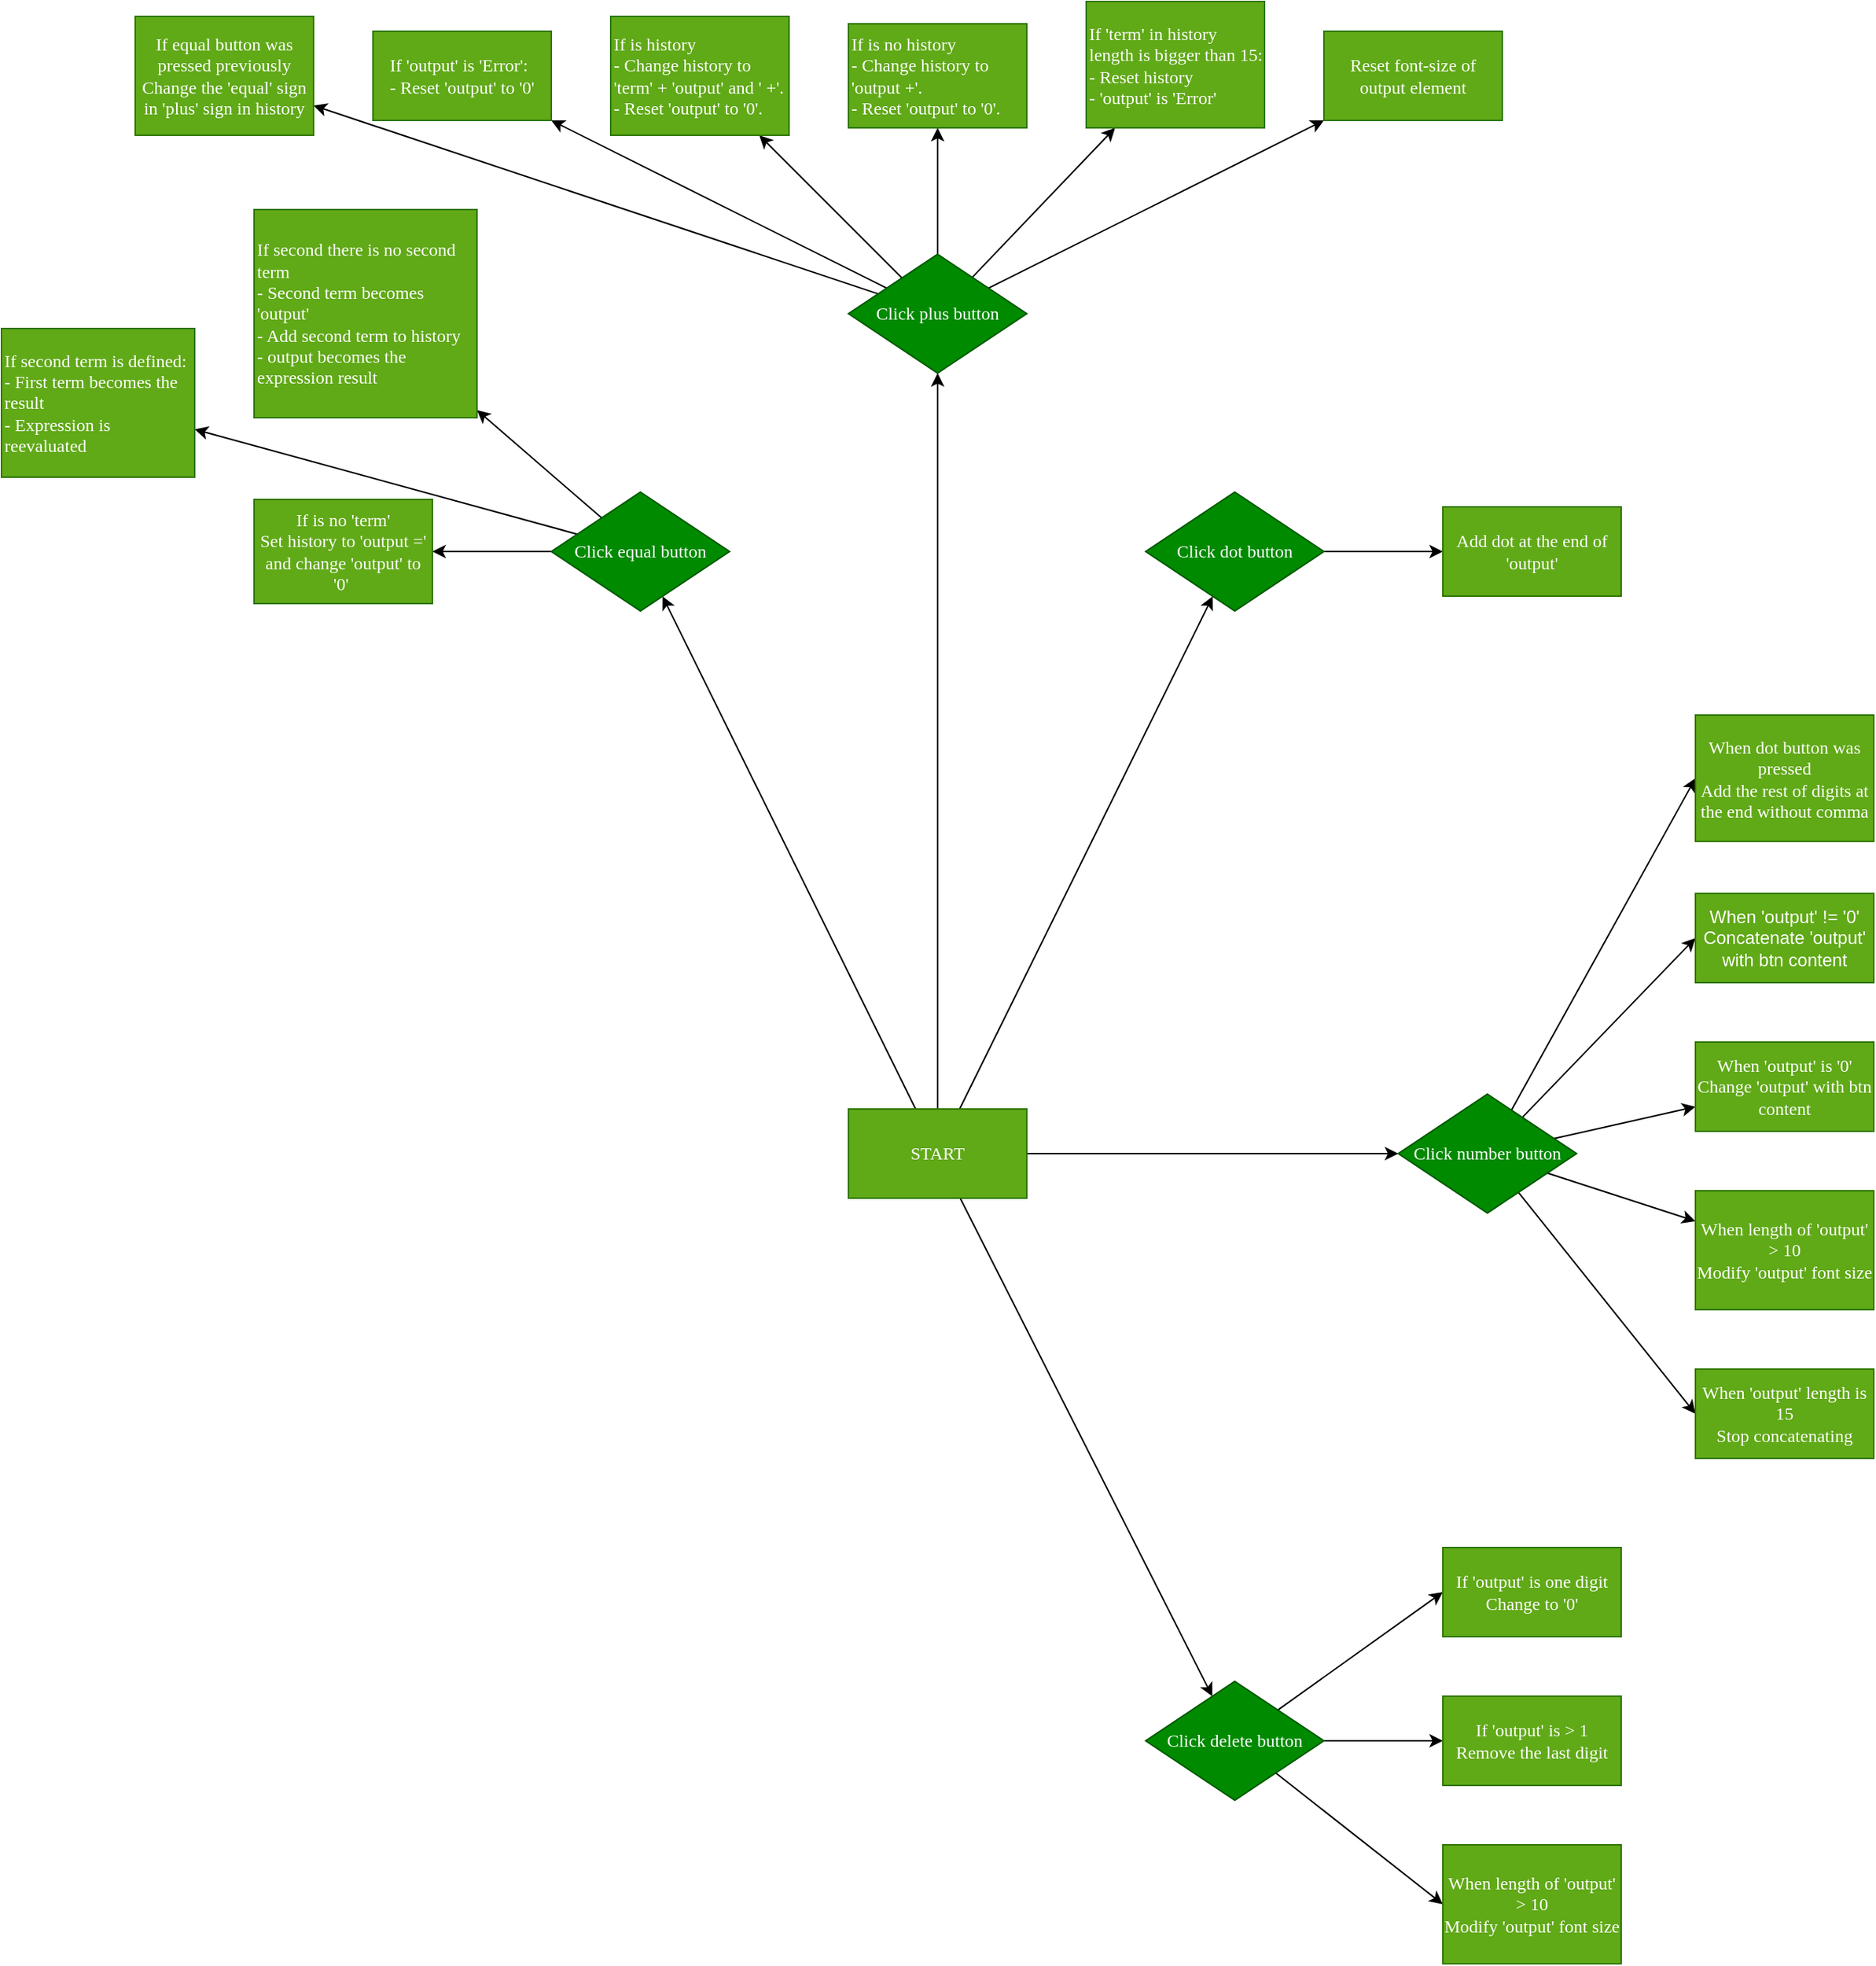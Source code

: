 <mxfile>
    <diagram id="CXw4BF-POYOjq-wwur1x" name="Page-1">
        <mxGraphModel dx="1067" dy="1757" grid="1" gridSize="10" guides="1" tooltips="1" connect="1" arrows="1" fold="1" page="1" pageScale="1" pageWidth="1654" pageHeight="1169" background="none" math="0" shadow="0">
            <root>
                <mxCell id="0"/>
                <mxCell id="1" parent="0"/>
                <mxCell id="54" value="" style="edgeStyle=none;html=1;" parent="1" source="45" target="53" edge="1">
                    <mxGeometry relative="1" as="geometry"/>
                </mxCell>
                <mxCell id="78" value="" style="edgeStyle=none;html=1;" parent="1" source="45" target="77" edge="1">
                    <mxGeometry relative="1" as="geometry"/>
                </mxCell>
                <mxCell id="92" value="" style="edgeStyle=none;html=1;" parent="1" source="45" target="91" edge="1">
                    <mxGeometry relative="1" as="geometry"/>
                </mxCell>
                <mxCell id="100" value="" style="edgeStyle=none;html=1;" parent="1" source="45" target="99" edge="1">
                    <mxGeometry relative="1" as="geometry"/>
                </mxCell>
                <mxCell id="114" value="" style="edgeStyle=none;html=1;" parent="1" source="45" target="113" edge="1">
                    <mxGeometry relative="1" as="geometry"/>
                </mxCell>
                <mxCell id="45" value="START" style="whiteSpace=wrap;html=1;fontFamily=Tahoma;fillColor=#60a917;fontColor=#ffffff;strokeColor=#2D7600;" parent="1" vertex="1">
                    <mxGeometry x="720" y="635" width="120" height="60" as="geometry"/>
                </mxCell>
                <mxCell id="69" value="" style="edgeStyle=none;html=1;" parent="1" source="53" target="68" edge="1">
                    <mxGeometry relative="1" as="geometry"/>
                </mxCell>
                <mxCell id="71" value="" style="edgeStyle=none;html=1;entryX=0;entryY=0.5;entryDx=0;entryDy=0;" parent="1" source="53" target="72" edge="1">
                    <mxGeometry relative="1" as="geometry">
                        <mxPoint x="1140" y="515" as="targetPoint"/>
                        <Array as="points"/>
                    </mxGeometry>
                </mxCell>
                <mxCell id="74" value="" style="edgeStyle=none;html=1;" parent="1" source="53" target="73" edge="1">
                    <mxGeometry relative="1" as="geometry">
                        <Array as="points"/>
                    </mxGeometry>
                </mxCell>
                <mxCell id="76" value="" style="edgeStyle=none;html=1;entryX=0;entryY=0.5;entryDx=0;entryDy=0;" parent="1" source="53" target="75" edge="1">
                    <mxGeometry relative="1" as="geometry"/>
                </mxCell>
                <mxCell id="96" value="" style="edgeStyle=none;html=1;entryX=0;entryY=0.5;entryDx=0;entryDy=0;" parent="1" source="53" target="95" edge="1">
                    <mxGeometry relative="1" as="geometry"/>
                </mxCell>
                <mxCell id="53" value="Click number button" style="rhombus;whiteSpace=wrap;html=1;fontFamily=Tahoma;fillColor=#008a00;strokeColor=#005700;fontColor=#ffffff;" parent="1" vertex="1">
                    <mxGeometry x="1090" y="625" width="120" height="80" as="geometry"/>
                </mxCell>
                <mxCell id="68" value="When 'output' is '0'&lt;br&gt;Change 'output' with btn content" style="whiteSpace=wrap;html=1;fontFamily=Tahoma;fillColor=#60a917;strokeColor=#2D7600;fontColor=#ffffff;" parent="1" vertex="1">
                    <mxGeometry x="1290" y="590" width="120" height="60" as="geometry"/>
                </mxCell>
                <mxCell id="72" value="When 'output' != '0'&lt;br&gt;Concatenate 'output' with btn content" style="whiteSpace=wrap;html=1;fillColor=#60a917;fontColor=#ffffff;strokeColor=#2D7600;" parent="1" vertex="1">
                    <mxGeometry x="1290" y="490" width="120" height="60" as="geometry"/>
                </mxCell>
                <mxCell id="73" value="When length of 'output' &amp;gt; 10&lt;br&gt;Modify 'output' font size" style="whiteSpace=wrap;html=1;fontFamily=Tahoma;fillColor=#60a917;strokeColor=#2D7600;fontColor=#ffffff;" parent="1" vertex="1">
                    <mxGeometry x="1290" y="690" width="120" height="80" as="geometry"/>
                </mxCell>
                <mxCell id="75" value="When 'output' length is 15&lt;br&gt;Stop concatenating" style="whiteSpace=wrap;html=1;fontFamily=Tahoma;fillColor=#60a917;strokeColor=#2D7600;fontColor=#ffffff;" parent="1" vertex="1">
                    <mxGeometry x="1290" y="810" width="120" height="60" as="geometry"/>
                </mxCell>
                <mxCell id="80" value="" style="edgeStyle=none;html=1;entryX=0;entryY=0.5;entryDx=0;entryDy=0;" parent="1" source="77" target="79" edge="1">
                    <mxGeometry relative="1" as="geometry"/>
                </mxCell>
                <mxCell id="82" value="" style="edgeStyle=none;html=1;entryX=0;entryY=0.5;entryDx=0;entryDy=0;" parent="1" source="77" target="81" edge="1">
                    <mxGeometry relative="1" as="geometry"/>
                </mxCell>
                <mxCell id="87" style="edgeStyle=none;html=1;entryX=0;entryY=0.5;entryDx=0;entryDy=0;" parent="1" source="77" target="86" edge="1">
                    <mxGeometry relative="1" as="geometry"/>
                </mxCell>
                <mxCell id="77" value="Click delete button" style="rhombus;whiteSpace=wrap;html=1;fontFamily=Tahoma;fillColor=#008a00;strokeColor=#005700;fontColor=#ffffff;" parent="1" vertex="1">
                    <mxGeometry x="920" y="1020" width="120" height="80" as="geometry"/>
                </mxCell>
                <mxCell id="79" value="If 'output' is one digit&lt;br&gt;Change to '0'" style="whiteSpace=wrap;html=1;fontFamily=Tahoma;fillColor=#60a917;strokeColor=#2D7600;fontColor=#ffffff;" parent="1" vertex="1">
                    <mxGeometry x="1120" y="930" width="120" height="60" as="geometry"/>
                </mxCell>
                <mxCell id="81" value="If 'output' is &amp;gt; 1&lt;br&gt;Remove the last digit" style="whiteSpace=wrap;html=1;fontFamily=Tahoma;fillColor=#60a917;strokeColor=#2D7600;fontColor=#ffffff;" parent="1" vertex="1">
                    <mxGeometry x="1120" y="1030" width="120" height="60" as="geometry"/>
                </mxCell>
                <mxCell id="86" value="When length of 'output' &amp;gt; 10&lt;br&gt;Modify 'output' font size" style="whiteSpace=wrap;html=1;fontFamily=Tahoma;fillColor=#60a917;strokeColor=#2D7600;fontColor=#ffffff;" parent="1" vertex="1">
                    <mxGeometry x="1120" y="1130" width="120" height="80" as="geometry"/>
                </mxCell>
                <mxCell id="94" value="" style="edgeStyle=none;html=1;" parent="1" source="91" target="93" edge="1">
                    <mxGeometry relative="1" as="geometry"/>
                </mxCell>
                <mxCell id="91" value="Click dot button" style="rhombus;whiteSpace=wrap;html=1;fontFamily=Tahoma;fillColor=#008a00;strokeColor=#005700;fontColor=#ffffff;" parent="1" vertex="1">
                    <mxGeometry x="920" y="220" width="120" height="80" as="geometry"/>
                </mxCell>
                <mxCell id="93" value="Add dot at the end of 'output'" style="whiteSpace=wrap;html=1;fontFamily=Tahoma;fillColor=#60a917;strokeColor=#2D7600;fontColor=#ffffff;" parent="1" vertex="1">
                    <mxGeometry x="1120" y="230" width="120" height="60" as="geometry"/>
                </mxCell>
                <mxCell id="95" value="When dot button was pressed&lt;br&gt;Add the rest of digits at the end without comma" style="whiteSpace=wrap;html=1;fontFamily=Tahoma;fillColor=#60a917;strokeColor=#2D7600;fontColor=#ffffff;" parent="1" vertex="1">
                    <mxGeometry x="1290" y="370" width="120" height="85" as="geometry"/>
                </mxCell>
                <mxCell id="102" value="" style="edgeStyle=none;html=1;" parent="1" source="99" target="101" edge="1">
                    <mxGeometry relative="1" as="geometry"/>
                </mxCell>
                <mxCell id="106" value="" style="edgeStyle=none;html=1;" parent="1" source="99" target="105" edge="1">
                    <mxGeometry relative="1" as="geometry"/>
                </mxCell>
                <mxCell id="108" value="" style="edgeStyle=none;html=1;" parent="1" source="99" target="107" edge="1">
                    <mxGeometry relative="1" as="geometry"/>
                </mxCell>
                <mxCell id="110" value="" style="edgeStyle=none;html=1;" parent="1" source="99" target="109" edge="1">
                    <mxGeometry relative="1" as="geometry"/>
                </mxCell>
                <mxCell id="112" value="" style="edgeStyle=none;html=1;" parent="1" source="99" target="111" edge="1">
                    <mxGeometry relative="1" as="geometry"/>
                </mxCell>
                <mxCell id="119" value="" style="edgeStyle=none;html=1;" parent="1" source="99" target="118" edge="1">
                    <mxGeometry relative="1" as="geometry"/>
                </mxCell>
                <mxCell id="99" value="Click plus button" style="rhombus;whiteSpace=wrap;html=1;fontFamily=Tahoma;fillColor=#008a00;strokeColor=#005700;fontColor=#ffffff;" parent="1" vertex="1">
                    <mxGeometry x="720" y="60" width="120" height="80" as="geometry"/>
                </mxCell>
                <mxCell id="101" value="If is no history&lt;br&gt;- Change history to 'output +'.&lt;br&gt;- Reset 'output' to '0'." style="whiteSpace=wrap;html=1;fontFamily=Tahoma;fillColor=#60a917;strokeColor=#2D7600;fontColor=#ffffff;align=left;" parent="1" vertex="1">
                    <mxGeometry x="720" y="-95" width="120" height="70" as="geometry"/>
                </mxCell>
                <mxCell id="105" value="If is history&lt;br&gt;- Change history to 'term' + 'output' and ' +'.&lt;br&gt;- Reset 'output' to '0'." style="whiteSpace=wrap;html=1;fontFamily=Tahoma;fillColor=#60a917;strokeColor=#2D7600;fontColor=#ffffff;align=left;" parent="1" vertex="1">
                    <mxGeometry x="560" y="-100" width="120" height="80" as="geometry"/>
                </mxCell>
                <mxCell id="107" value="If 'term' in history length is bigger than 15:&lt;br&gt;- Reset history&lt;br&gt;- 'output' is 'Error'" style="whiteSpace=wrap;html=1;fontFamily=Tahoma;fillColor=#60a917;strokeColor=#2D7600;fontColor=#ffffff;align=left;" parent="1" vertex="1">
                    <mxGeometry x="880" y="-110" width="120" height="85" as="geometry"/>
                </mxCell>
                <mxCell id="109" value="&lt;div style=&quot;text-align: left&quot;&gt;&lt;span&gt;If 'output' is 'Error':&lt;br&gt;- Reset 'output' to '0'&lt;/span&gt;&lt;/div&gt;" style="whiteSpace=wrap;html=1;fontFamily=Tahoma;fillColor=#60a917;strokeColor=#2D7600;fontColor=#ffffff;" parent="1" vertex="1">
                    <mxGeometry x="400" y="-90" width="120" height="60" as="geometry"/>
                </mxCell>
                <mxCell id="111" value="Reset font-size of output element" style="whiteSpace=wrap;html=1;fontFamily=Tahoma;fillColor=#60a917;strokeColor=#2D7600;fontColor=#ffffff;" parent="1" vertex="1">
                    <mxGeometry x="1040" y="-90" width="120" height="60" as="geometry"/>
                </mxCell>
                <mxCell id="116" value="" style="edgeStyle=none;html=1;" parent="1" source="113" target="115" edge="1">
                    <mxGeometry relative="1" as="geometry"/>
                </mxCell>
                <mxCell id="121" value="" style="edgeStyle=none;html=1;" edge="1" parent="1" source="113" target="120">
                    <mxGeometry relative="1" as="geometry"/>
                </mxCell>
                <mxCell id="123" value="" style="edgeStyle=none;html=1;" edge="1" parent="1" source="113" target="122">
                    <mxGeometry relative="1" as="geometry"/>
                </mxCell>
                <mxCell id="113" value="Click equal button" style="rhombus;whiteSpace=wrap;html=1;fontFamily=Tahoma;fillColor=#008a00;strokeColor=#005700;fontColor=#ffffff;" parent="1" vertex="1">
                    <mxGeometry x="520" y="220" width="120" height="80" as="geometry"/>
                </mxCell>
                <mxCell id="115" value="If is no 'term'&lt;br&gt;Set history to 'output =' and change 'output' to '0'&amp;nbsp;" style="whiteSpace=wrap;html=1;fontFamily=Tahoma;fillColor=#60a917;strokeColor=#2D7600;fontColor=#ffffff;" parent="1" vertex="1">
                    <mxGeometry x="320" y="225" width="120" height="70" as="geometry"/>
                </mxCell>
                <mxCell id="118" value="If equal button was pressed previously&lt;br&gt;Change the 'equal' sign in 'plus' sign in history" style="whiteSpace=wrap;html=1;fontFamily=Tahoma;fillColor=#60a917;strokeColor=#2D7600;fontColor=#ffffff;" parent="1" vertex="1">
                    <mxGeometry x="240" y="-100" width="120" height="80" as="geometry"/>
                </mxCell>
                <mxCell id="120" value="If second there is no second term&lt;br&gt;- Second term becomes 'output'&amp;nbsp;&lt;br&gt;- Add second term to history&lt;br&gt;- output becomes the expression result" style="whiteSpace=wrap;html=1;fontFamily=Tahoma;fillColor=#60a917;strokeColor=#2D7600;fontColor=#ffffff;align=left;" vertex="1" parent="1">
                    <mxGeometry x="320" y="30" width="150" height="140" as="geometry"/>
                </mxCell>
                <mxCell id="122" value="If second term is defined:&lt;br&gt;- First term becomes the result&lt;br&gt;- Expression is reevaluated" style="whiteSpace=wrap;html=1;fontFamily=Tahoma;fillColor=#60a917;strokeColor=#2D7600;fontColor=#ffffff;align=left;" vertex="1" parent="1">
                    <mxGeometry x="150" y="110" width="130" height="100" as="geometry"/>
                </mxCell>
            </root>
        </mxGraphModel>
    </diagram>
</mxfile>